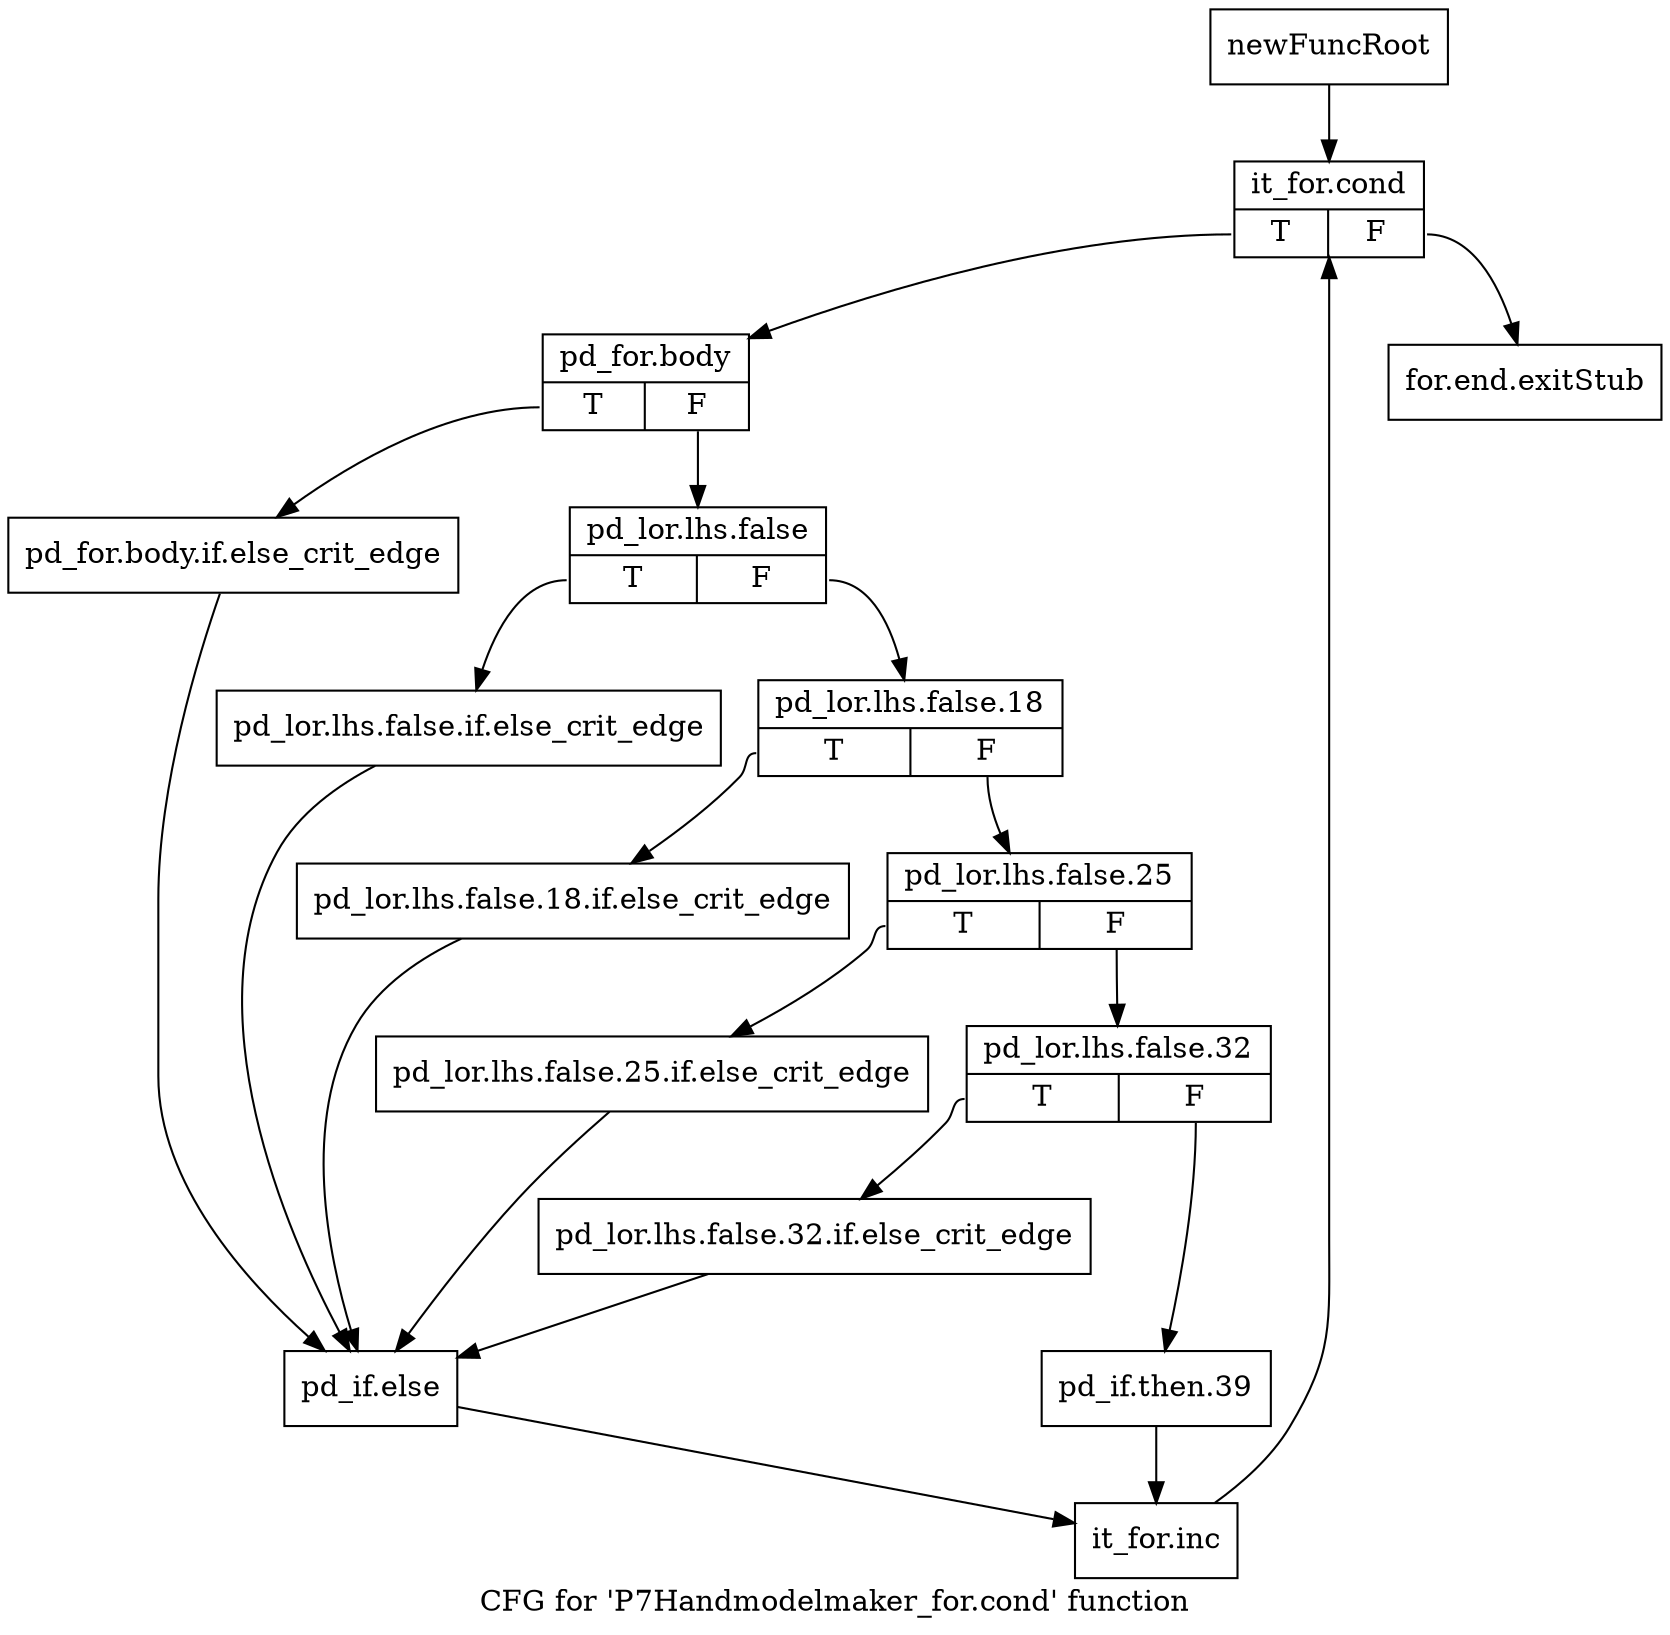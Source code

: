 digraph "CFG for 'P7Handmodelmaker_for.cond' function" {
	label="CFG for 'P7Handmodelmaker_for.cond' function";

	Node0x2ff1b10 [shape=record,label="{newFuncRoot}"];
	Node0x2ff1b10 -> Node0x2ff2080;
	Node0x2ff2030 [shape=record,label="{for.end.exitStub}"];
	Node0x2ff2080 [shape=record,label="{it_for.cond|{<s0>T|<s1>F}}"];
	Node0x2ff2080:s0 -> Node0x2ff20d0;
	Node0x2ff2080:s1 -> Node0x2ff2030;
	Node0x2ff20d0 [shape=record,label="{pd_for.body|{<s0>T|<s1>F}}"];
	Node0x2ff20d0:s0 -> Node0x2ff23f0;
	Node0x2ff20d0:s1 -> Node0x2ff2120;
	Node0x2ff2120 [shape=record,label="{pd_lor.lhs.false|{<s0>T|<s1>F}}"];
	Node0x2ff2120:s0 -> Node0x2ff23a0;
	Node0x2ff2120:s1 -> Node0x2ff2170;
	Node0x2ff2170 [shape=record,label="{pd_lor.lhs.false.18|{<s0>T|<s1>F}}"];
	Node0x2ff2170:s0 -> Node0x2ff2350;
	Node0x2ff2170:s1 -> Node0x2ff21c0;
	Node0x2ff21c0 [shape=record,label="{pd_lor.lhs.false.25|{<s0>T|<s1>F}}"];
	Node0x2ff21c0:s0 -> Node0x2ff2300;
	Node0x2ff21c0:s1 -> Node0x2ff2210;
	Node0x2ff2210 [shape=record,label="{pd_lor.lhs.false.32|{<s0>T|<s1>F}}"];
	Node0x2ff2210:s0 -> Node0x2ff22b0;
	Node0x2ff2210:s1 -> Node0x2ff2260;
	Node0x2ff2260 [shape=record,label="{pd_if.then.39}"];
	Node0x2ff2260 -> Node0x2ff2490;
	Node0x2ff22b0 [shape=record,label="{pd_lor.lhs.false.32.if.else_crit_edge}"];
	Node0x2ff22b0 -> Node0x2ff2440;
	Node0x2ff2300 [shape=record,label="{pd_lor.lhs.false.25.if.else_crit_edge}"];
	Node0x2ff2300 -> Node0x2ff2440;
	Node0x2ff2350 [shape=record,label="{pd_lor.lhs.false.18.if.else_crit_edge}"];
	Node0x2ff2350 -> Node0x2ff2440;
	Node0x2ff23a0 [shape=record,label="{pd_lor.lhs.false.if.else_crit_edge}"];
	Node0x2ff23a0 -> Node0x2ff2440;
	Node0x2ff23f0 [shape=record,label="{pd_for.body.if.else_crit_edge}"];
	Node0x2ff23f0 -> Node0x2ff2440;
	Node0x2ff2440 [shape=record,label="{pd_if.else}"];
	Node0x2ff2440 -> Node0x2ff2490;
	Node0x2ff2490 [shape=record,label="{it_for.inc}"];
	Node0x2ff2490 -> Node0x2ff2080;
}
